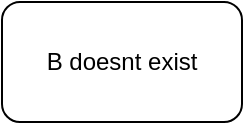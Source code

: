 <mxfile version="26.0.6" pages="10">
  <diagram name="Page-1" id="oUFCUAXtyh-3c4heNjrQ">
    <mxGraphModel dx="1306" dy="825" grid="1" gridSize="10" guides="1" tooltips="1" connect="1" arrows="1" fold="1" page="1" pageScale="1" pageWidth="850" pageHeight="1100" math="0" shadow="0">
      <root>
        <mxCell id="0" />
        <mxCell id="1" parent="0" />
        <mxCell id="z2Hsu4wqIuIydClesxZg-1" value="B doesnt exist" style="rounded=1;whiteSpace=wrap;html=1;" parent="1" vertex="1">
          <mxGeometry x="365" y="20" width="120" height="60" as="geometry" />
        </mxCell>
      </root>
    </mxGraphModel>
  </diagram>
  <diagram id="9jEblYvs36_08u5KtGEu" name="Page-3">
    <mxGraphModel dx="1306" dy="825" grid="1" gridSize="10" guides="1" tooltips="1" connect="1" arrows="1" fold="1" page="1" pageScale="1" pageWidth="850" pageHeight="1100" math="0" shadow="0">
      <root>
        <mxCell id="0" />
        <mxCell id="1" parent="0" />
        <mxCell id="Q7NPrgNU4ksKm9Vl4Wgj-1" value="" style="edgeStyle=orthogonalEdgeStyle;rounded=0;orthogonalLoop=1;jettySize=auto;html=1;" edge="1" parent="1" source="Q7NPrgNU4ksKm9Vl4Wgj-2" target="Q7NPrgNU4ksKm9Vl4Wgj-8">
          <mxGeometry relative="1" as="geometry" />
        </mxCell>
        <mxCell id="Q7NPrgNU4ksKm9Vl4Wgj-2" value="start" style="rounded=1;whiteSpace=wrap;html=1;" vertex="1" parent="1">
          <mxGeometry x="365" y="20" width="120" height="60" as="geometry" />
        </mxCell>
        <mxCell id="Q7NPrgNU4ksKm9Vl4Wgj-3" value="" style="verticalLabelPosition=bottom;verticalAlign=top;html=1;shape=card;whiteSpace=wrap;size=20;arcSize=12;" vertex="1" parent="1">
          <mxGeometry x="370" y="150" width="100" height="50" as="geometry" />
        </mxCell>
        <mxCell id="Q7NPrgNU4ksKm9Vl4Wgj-4" value="" style="edgeStyle=orthogonalEdgeStyle;rounded=0;orthogonalLoop=1;jettySize=auto;html=1;" edge="1" parent="1" source="Q7NPrgNU4ksKm9Vl4Wgj-5" target="Q7NPrgNU4ksKm9Vl4Wgj-12">
          <mxGeometry relative="1" as="geometry" />
        </mxCell>
        <mxCell id="Q7NPrgNU4ksKm9Vl4Wgj-5" value="" style="strokeWidth=2;html=1;shape=mxgraph.flowchart.document2;whiteSpace=wrap;size=0.25;" vertex="1" parent="1">
          <mxGeometry x="375" y="260" width="90" height="60" as="geometry" />
        </mxCell>
        <mxCell id="Q7NPrgNU4ksKm9Vl4Wgj-6" value="" style="verticalLabelPosition=bottom;verticalAlign=top;html=1;shape=card;whiteSpace=wrap;size=20;arcSize=12;" vertex="1" parent="1">
          <mxGeometry x="370" y="140" width="100" height="60" as="geometry" />
        </mxCell>
        <mxCell id="Q7NPrgNU4ksKm9Vl4Wgj-7" value="" style="edgeStyle=orthogonalEdgeStyle;rounded=0;orthogonalLoop=1;jettySize=auto;html=1;" edge="1" parent="1" source="Q7NPrgNU4ksKm9Vl4Wgj-8" target="Q7NPrgNU4ksKm9Vl4Wgj-5">
          <mxGeometry relative="1" as="geometry" />
        </mxCell>
        <mxCell id="Q7NPrgNU4ksKm9Vl4Wgj-8" value="" style="verticalLabelPosition=bottom;verticalAlign=top;html=1;shape=card;whiteSpace=wrap;size=20;arcSize=12;" vertex="1" parent="1">
          <mxGeometry x="370" y="140" width="100" height="60" as="geometry" />
        </mxCell>
        <mxCell id="Q7NPrgNU4ksKm9Vl4Wgj-9" value="Text" style="text;html=1;align=center;verticalAlign=middle;resizable=0;points=[];autosize=1;strokeColor=none;fillColor=none;" vertex="1" parent="1">
          <mxGeometry x="395" y="160" width="50" height="30" as="geometry" />
        </mxCell>
        <mxCell id="Q7NPrgNU4ksKm9Vl4Wgj-10" value="a,b" style="rounded=0;whiteSpace=wrap;html=1;" vertex="1" parent="1">
          <mxGeometry x="385" y="155" width="70" height="30" as="geometry" />
        </mxCell>
        <mxCell id="Q7NPrgNU4ksKm9Vl4Wgj-11" value="a,b" style="rounded=0;whiteSpace=wrap;html=1;" vertex="1" parent="1">
          <mxGeometry x="385" y="270" width="70" height="30" as="geometry" />
        </mxCell>
        <mxCell id="Q7NPrgNU4ksKm9Vl4Wgj-12" value="End" style="rounded=1;whiteSpace=wrap;html=1;" vertex="1" parent="1">
          <mxGeometry x="360" y="360" width="120" height="60" as="geometry" />
        </mxCell>
      </root>
    </mxGraphModel>
  </diagram>
  <diagram id="4JbuPrR1pd05wv5zg8th" name="Page-4">
    <mxGraphModel dx="1306" dy="825" grid="1" gridSize="10" guides="1" tooltips="1" connect="1" arrows="1" fold="1" page="1" pageScale="1" pageWidth="850" pageHeight="1100" math="0" shadow="0">
      <root>
        <mxCell id="0" />
        <mxCell id="1" parent="0" />
        <mxCell id="W-WKiRNF_GDvo_1qhWfM-1" value="" style="edgeStyle=orthogonalEdgeStyle;rounded=0;orthogonalLoop=1;jettySize=auto;html=1;" edge="1" parent="1" source="W-WKiRNF_GDvo_1qhWfM-2" target="W-WKiRNF_GDvo_1qhWfM-8">
          <mxGeometry relative="1" as="geometry" />
        </mxCell>
        <mxCell id="W-WKiRNF_GDvo_1qhWfM-2" value="start" style="rounded=1;whiteSpace=wrap;html=1;" vertex="1" parent="1">
          <mxGeometry x="368" y="200" width="120" height="60" as="geometry" />
        </mxCell>
        <mxCell id="W-WKiRNF_GDvo_1qhWfM-3" value="" style="verticalLabelPosition=bottom;verticalAlign=top;html=1;shape=card;whiteSpace=wrap;size=20;arcSize=12;" vertex="1" parent="1">
          <mxGeometry x="373" y="330" width="100" height="50" as="geometry" />
        </mxCell>
        <mxCell id="W-WKiRNF_GDvo_1qhWfM-4" value="" style="edgeStyle=orthogonalEdgeStyle;rounded=0;orthogonalLoop=1;jettySize=auto;html=1;" edge="1" parent="1" source="W-WKiRNF_GDvo_1qhWfM-5" target="W-WKiRNF_GDvo_1qhWfM-12">
          <mxGeometry relative="1" as="geometry" />
        </mxCell>
        <mxCell id="W-WKiRNF_GDvo_1qhWfM-5" value="" style="strokeWidth=2;html=1;shape=mxgraph.flowchart.document2;whiteSpace=wrap;size=0.25;" vertex="1" parent="1">
          <mxGeometry x="378" y="440" width="90" height="60" as="geometry" />
        </mxCell>
        <mxCell id="W-WKiRNF_GDvo_1qhWfM-6" value="" style="verticalLabelPosition=bottom;verticalAlign=top;html=1;shape=card;whiteSpace=wrap;size=20;arcSize=12;" vertex="1" parent="1">
          <mxGeometry x="373" y="320" width="100" height="60" as="geometry" />
        </mxCell>
        <mxCell id="W-WKiRNF_GDvo_1qhWfM-7" value="" style="edgeStyle=orthogonalEdgeStyle;rounded=0;orthogonalLoop=1;jettySize=auto;html=1;" edge="1" parent="1" source="W-WKiRNF_GDvo_1qhWfM-8" target="W-WKiRNF_GDvo_1qhWfM-5">
          <mxGeometry relative="1" as="geometry" />
        </mxCell>
        <mxCell id="W-WKiRNF_GDvo_1qhWfM-8" value="" style="verticalLabelPosition=bottom;verticalAlign=top;html=1;shape=card;whiteSpace=wrap;size=20;arcSize=12;" vertex="1" parent="1">
          <mxGeometry x="373" y="320" width="100" height="60" as="geometry" />
        </mxCell>
        <mxCell id="W-WKiRNF_GDvo_1qhWfM-9" value="Text" style="text;html=1;align=center;verticalAlign=middle;resizable=0;points=[];autosize=1;strokeColor=none;fillColor=none;" vertex="1" parent="1">
          <mxGeometry x="398" y="340" width="50" height="30" as="geometry" />
        </mxCell>
        <mxCell id="W-WKiRNF_GDvo_1qhWfM-10" value="a,b" style="rounded=0;whiteSpace=wrap;html=1;" vertex="1" parent="1">
          <mxGeometry x="388" y="335" width="70" height="30" as="geometry" />
        </mxCell>
        <mxCell id="W-WKiRNF_GDvo_1qhWfM-11" value="b,a" style="rounded=0;whiteSpace=wrap;html=1;" vertex="1" parent="1">
          <mxGeometry x="388" y="450" width="70" height="30" as="geometry" />
        </mxCell>
        <mxCell id="W-WKiRNF_GDvo_1qhWfM-12" value="End" style="rounded=1;whiteSpace=wrap;html=1;" vertex="1" parent="1">
          <mxGeometry x="363" y="540" width="120" height="60" as="geometry" />
        </mxCell>
      </root>
    </mxGraphModel>
  </diagram>
  <diagram id="GvQT1lq0LYt9thMBJvjV" name="Page-5">
    <mxGraphModel dx="1306" dy="825" grid="1" gridSize="10" guides="1" tooltips="1" connect="1" arrows="1" fold="1" page="1" pageScale="1" pageWidth="850" pageHeight="1100" math="0" shadow="0">
      <root>
        <mxCell id="0" />
        <mxCell id="1" parent="0" />
        <mxCell id="qViDyqzQ3LAidhZj8eHh-1" value="" style="edgeStyle=orthogonalEdgeStyle;rounded=0;orthogonalLoop=1;jettySize=auto;html=1;" edge="1" parent="1" source="qViDyqzQ3LAidhZj8eHh-2" target="qViDyqzQ3LAidhZj8eHh-8">
          <mxGeometry relative="1" as="geometry" />
        </mxCell>
        <mxCell id="qViDyqzQ3LAidhZj8eHh-2" value="start" style="rounded=1;whiteSpace=wrap;html=1;" vertex="1" parent="1">
          <mxGeometry x="368" y="200" width="120" height="60" as="geometry" />
        </mxCell>
        <mxCell id="qViDyqzQ3LAidhZj8eHh-3" value="" style="verticalLabelPosition=bottom;verticalAlign=top;html=1;shape=card;whiteSpace=wrap;size=20;arcSize=12;" vertex="1" parent="1">
          <mxGeometry x="373" y="330" width="100" height="50" as="geometry" />
        </mxCell>
        <mxCell id="qViDyqzQ3LAidhZj8eHh-4" value="" style="edgeStyle=orthogonalEdgeStyle;rounded=0;orthogonalLoop=1;jettySize=auto;html=1;" edge="1" parent="1" source="qViDyqzQ3LAidhZj8eHh-5" target="qViDyqzQ3LAidhZj8eHh-12">
          <mxGeometry relative="1" as="geometry" />
        </mxCell>
        <mxCell id="qViDyqzQ3LAidhZj8eHh-5" value="" style="strokeWidth=2;html=1;shape=mxgraph.flowchart.document2;whiteSpace=wrap;size=0.25;" vertex="1" parent="1">
          <mxGeometry x="378" y="440" width="90" height="60" as="geometry" />
        </mxCell>
        <mxCell id="qViDyqzQ3LAidhZj8eHh-6" value="" style="verticalLabelPosition=bottom;verticalAlign=top;html=1;shape=card;whiteSpace=wrap;size=20;arcSize=12;" vertex="1" parent="1">
          <mxGeometry x="373" y="320" width="100" height="60" as="geometry" />
        </mxCell>
        <mxCell id="qViDyqzQ3LAidhZj8eHh-7" value="" style="edgeStyle=orthogonalEdgeStyle;rounded=0;orthogonalLoop=1;jettySize=auto;html=1;" edge="1" parent="1" source="qViDyqzQ3LAidhZj8eHh-8" target="qViDyqzQ3LAidhZj8eHh-5">
          <mxGeometry relative="1" as="geometry" />
        </mxCell>
        <mxCell id="qViDyqzQ3LAidhZj8eHh-8" value="" style="verticalLabelPosition=bottom;verticalAlign=top;html=1;shape=card;whiteSpace=wrap;size=20;arcSize=12;" vertex="1" parent="1">
          <mxGeometry x="373" y="320" width="100" height="60" as="geometry" />
        </mxCell>
        <mxCell id="qViDyqzQ3LAidhZj8eHh-9" value="Text" style="text;html=1;align=center;verticalAlign=middle;resizable=0;points=[];autosize=1;strokeColor=none;fillColor=none;" vertex="1" parent="1">
          <mxGeometry x="398" y="340" width="50" height="30" as="geometry" />
        </mxCell>
        <mxCell id="qViDyqzQ3LAidhZj8eHh-10" value="a,b" style="rounded=0;whiteSpace=wrap;html=1;" vertex="1" parent="1">
          <mxGeometry x="388" y="335" width="70" height="30" as="geometry" />
        </mxCell>
        <mxCell id="qViDyqzQ3LAidhZj8eHh-11" value="b" style="rounded=0;whiteSpace=wrap;html=1;" vertex="1" parent="1">
          <mxGeometry x="388" y="450" width="70" height="30" as="geometry" />
        </mxCell>
        <mxCell id="qViDyqzQ3LAidhZj8eHh-12" value="End" style="rounded=1;whiteSpace=wrap;html=1;" vertex="1" parent="1">
          <mxGeometry x="363" y="540" width="120" height="60" as="geometry" />
        </mxCell>
      </root>
    </mxGraphModel>
  </diagram>
  <diagram id="-NndUEOaS4jyYhjh6UHw" name="Page-6">
    <mxGraphModel dx="1306" dy="825" grid="1" gridSize="10" guides="1" tooltips="1" connect="1" arrows="1" fold="1" page="1" pageScale="1" pageWidth="850" pageHeight="1100" math="0" shadow="0">
      <root>
        <mxCell id="0" />
        <mxCell id="1" parent="0" />
        <mxCell id="73eROS-KfsjQNuHYlvPl-1" value="" style="edgeStyle=orthogonalEdgeStyle;rounded=0;orthogonalLoop=1;jettySize=auto;html=1;" edge="1" parent="1" source="73eROS-KfsjQNuHYlvPl-2" target="73eROS-KfsjQNuHYlvPl-8">
          <mxGeometry relative="1" as="geometry" />
        </mxCell>
        <mxCell id="73eROS-KfsjQNuHYlvPl-2" value="start" style="rounded=1;whiteSpace=wrap;html=1;" vertex="1" parent="1">
          <mxGeometry x="368" y="200" width="120" height="60" as="geometry" />
        </mxCell>
        <mxCell id="73eROS-KfsjQNuHYlvPl-3" value="" style="verticalLabelPosition=bottom;verticalAlign=top;html=1;shape=card;whiteSpace=wrap;size=20;arcSize=12;" vertex="1" parent="1">
          <mxGeometry x="373" y="330" width="100" height="50" as="geometry" />
        </mxCell>
        <mxCell id="73eROS-KfsjQNuHYlvPl-4" value="" style="edgeStyle=orthogonalEdgeStyle;rounded=0;orthogonalLoop=1;jettySize=auto;html=1;" edge="1" parent="1" source="73eROS-KfsjQNuHYlvPl-5" target="73eROS-KfsjQNuHYlvPl-12">
          <mxGeometry relative="1" as="geometry" />
        </mxCell>
        <mxCell id="73eROS-KfsjQNuHYlvPl-5" value="" style="strokeWidth=2;html=1;shape=mxgraph.flowchart.document2;whiteSpace=wrap;size=0.25;" vertex="1" parent="1">
          <mxGeometry x="378" y="440" width="90" height="60" as="geometry" />
        </mxCell>
        <mxCell id="73eROS-KfsjQNuHYlvPl-6" value="" style="verticalLabelPosition=bottom;verticalAlign=top;html=1;shape=card;whiteSpace=wrap;size=20;arcSize=12;" vertex="1" parent="1">
          <mxGeometry x="373" y="320" width="100" height="60" as="geometry" />
        </mxCell>
        <mxCell id="73eROS-KfsjQNuHYlvPl-7" value="" style="edgeStyle=orthogonalEdgeStyle;rounded=0;orthogonalLoop=1;jettySize=auto;html=1;" edge="1" parent="1" source="73eROS-KfsjQNuHYlvPl-8" target="73eROS-KfsjQNuHYlvPl-5">
          <mxGeometry relative="1" as="geometry" />
        </mxCell>
        <mxCell id="73eROS-KfsjQNuHYlvPl-8" value="" style="verticalLabelPosition=bottom;verticalAlign=top;html=1;shape=card;whiteSpace=wrap;size=20;arcSize=12;" vertex="1" parent="1">
          <mxGeometry x="373" y="320" width="100" height="60" as="geometry" />
        </mxCell>
        <mxCell id="73eROS-KfsjQNuHYlvPl-9" value="Text" style="text;html=1;align=center;verticalAlign=middle;resizable=0;points=[];autosize=1;strokeColor=none;fillColor=none;" vertex="1" parent="1">
          <mxGeometry x="398" y="340" width="50" height="30" as="geometry" />
        </mxCell>
        <mxCell id="73eROS-KfsjQNuHYlvPl-10" value="a,b" style="rounded=0;whiteSpace=wrap;html=1;" vertex="1" parent="1">
          <mxGeometry x="388" y="335" width="70" height="30" as="geometry" />
        </mxCell>
        <mxCell id="73eROS-KfsjQNuHYlvPl-11" value="a" style="rounded=0;whiteSpace=wrap;html=1;" vertex="1" parent="1">
          <mxGeometry x="388" y="450" width="70" height="30" as="geometry" />
        </mxCell>
        <mxCell id="73eROS-KfsjQNuHYlvPl-12" value="End" style="rounded=1;whiteSpace=wrap;html=1;" vertex="1" parent="1">
          <mxGeometry x="363" y="540" width="120" height="60" as="geometry" />
        </mxCell>
      </root>
    </mxGraphModel>
  </diagram>
  <diagram id="4ujkOkZ8ygEaf-BA5FmR" name="Page-7">
    <mxGraphModel dx="1306" dy="825" grid="1" gridSize="10" guides="1" tooltips="1" connect="1" arrows="1" fold="1" page="1" pageScale="1" pageWidth="850" pageHeight="1100" math="0" shadow="0">
      <root>
        <mxCell id="0" />
        <mxCell id="1" parent="0" />
        <mxCell id="aJUoEN2y6bJGBYVNGI-g-1" value="" style="edgeStyle=orthogonalEdgeStyle;rounded=0;orthogonalLoop=1;jettySize=auto;html=1;" edge="1" parent="1" source="aJUoEN2y6bJGBYVNGI-g-2" target="aJUoEN2y6bJGBYVNGI-g-8">
          <mxGeometry relative="1" as="geometry" />
        </mxCell>
        <mxCell id="aJUoEN2y6bJGBYVNGI-g-2" value="start" style="rounded=1;whiteSpace=wrap;html=1;" vertex="1" parent="1">
          <mxGeometry x="368" y="200" width="120" height="60" as="geometry" />
        </mxCell>
        <mxCell id="aJUoEN2y6bJGBYVNGI-g-3" value="" style="verticalLabelPosition=bottom;verticalAlign=top;html=1;shape=card;whiteSpace=wrap;size=20;arcSize=12;" vertex="1" parent="1">
          <mxGeometry x="373" y="330" width="100" height="50" as="geometry" />
        </mxCell>
        <mxCell id="aJUoEN2y6bJGBYVNGI-g-4" value="" style="edgeStyle=orthogonalEdgeStyle;rounded=0;orthogonalLoop=1;jettySize=auto;html=1;exitX=0.5;exitY=0.833;exitDx=0;exitDy=0;exitPerimeter=0;" edge="1" parent="1" source="aJUoEN2y6bJGBYVNGI-g-5" target="aJUoEN2y6bJGBYVNGI-g-12">
          <mxGeometry relative="1" as="geometry">
            <mxPoint x="421" y="780" as="sourcePoint" />
          </mxGeometry>
        </mxCell>
        <mxCell id="aJUoEN2y6bJGBYVNGI-g-5" value="" style="strokeWidth=2;html=1;shape=mxgraph.flowchart.document2;whiteSpace=wrap;size=0.25;" vertex="1" parent="1">
          <mxGeometry x="378" y="440" width="90" height="60" as="geometry" />
        </mxCell>
        <mxCell id="aJUoEN2y6bJGBYVNGI-g-6" value="" style="verticalLabelPosition=bottom;verticalAlign=top;html=1;shape=card;whiteSpace=wrap;size=20;arcSize=12;" vertex="1" parent="1">
          <mxGeometry x="373" y="320" width="100" height="60" as="geometry" />
        </mxCell>
        <mxCell id="aJUoEN2y6bJGBYVNGI-g-7" value="" style="edgeStyle=orthogonalEdgeStyle;rounded=0;orthogonalLoop=1;jettySize=auto;html=1;" edge="1" parent="1" source="aJUoEN2y6bJGBYVNGI-g-8" target="aJUoEN2y6bJGBYVNGI-g-5">
          <mxGeometry relative="1" as="geometry" />
        </mxCell>
        <mxCell id="aJUoEN2y6bJGBYVNGI-g-8" value="" style="verticalLabelPosition=bottom;verticalAlign=top;html=1;shape=card;whiteSpace=wrap;size=20;arcSize=12;" vertex="1" parent="1">
          <mxGeometry x="373" y="320" width="100" height="60" as="geometry" />
        </mxCell>
        <mxCell id="aJUoEN2y6bJGBYVNGI-g-9" value="Text" style="text;html=1;align=center;verticalAlign=middle;resizable=0;points=[];autosize=1;strokeColor=none;fillColor=none;" vertex="1" parent="1">
          <mxGeometry x="398" y="340" width="50" height="30" as="geometry" />
        </mxCell>
        <mxCell id="aJUoEN2y6bJGBYVNGI-g-10" value="b" style="rounded=0;whiteSpace=wrap;html=1;" vertex="1" parent="1">
          <mxGeometry x="388" y="335" width="70" height="30" as="geometry" />
        </mxCell>
        <mxCell id="aJUoEN2y6bJGBYVNGI-g-11" value="b,b,b" style="rounded=0;whiteSpace=wrap;html=1;" vertex="1" parent="1">
          <mxGeometry x="388" y="450" width="70" height="30" as="geometry" />
        </mxCell>
        <mxCell id="aJUoEN2y6bJGBYVNGI-g-12" value="End" style="rounded=1;whiteSpace=wrap;html=1;" vertex="1" parent="1">
          <mxGeometry x="365" y="550" width="120" height="60" as="geometry" />
        </mxCell>
      </root>
    </mxGraphModel>
  </diagram>
  <diagram id="MXFx503gXQtNz1Wvn-BY" name="Page-8">
    <mxGraphModel dx="1306" dy="825" grid="1" gridSize="10" guides="1" tooltips="1" connect="1" arrows="1" fold="1" page="1" pageScale="1" pageWidth="850" pageHeight="1100" math="0" shadow="0">
      <root>
        <mxCell id="0" />
        <mxCell id="1" parent="0" />
        <mxCell id="VPYCrDR8VK9sBtl6BAW--1" value="" style="shape=document;whiteSpace=wrap;html=1;boundedLbl=1;" vertex="1" parent="1">
          <mxGeometry x="360" y="240" width="120" height="80" as="geometry" />
        </mxCell>
        <mxCell id="VPYCrDR8VK9sBtl6BAW--2" value="&quot;15&quot;,32" style="text;strokeColor=none;align=center;fillColor=none;html=1;verticalAlign=middle;whiteSpace=wrap;rounded=0;" vertex="1" parent="1">
          <mxGeometry x="390" y="260" width="60" height="30" as="geometry" />
        </mxCell>
        <mxCell id="VPYCrDR8VK9sBtl6BAW--3" value="" style="shape=document;whiteSpace=wrap;html=1;boundedLbl=1;" vertex="1" parent="1">
          <mxGeometry x="360" y="370" width="120" height="80" as="geometry" />
        </mxCell>
        <mxCell id="VPYCrDR8VK9sBtl6BAW--4" value="1,32" style="text;strokeColor=none;align=center;fillColor=none;html=1;verticalAlign=middle;whiteSpace=wrap;rounded=0;" vertex="1" parent="1">
          <mxGeometry x="390" y="390" width="60" height="30" as="geometry" />
        </mxCell>
        <mxCell id="VPYCrDR8VK9sBtl6BAW--5" value="" style="endArrow=classic;html=1;rounded=0;" edge="1" parent="1">
          <mxGeometry width="50" height="50" relative="1" as="geometry">
            <mxPoint x="200" y="280" as="sourcePoint" />
            <mxPoint x="290" y="280" as="targetPoint" />
          </mxGeometry>
        </mxCell>
        <mxCell id="VPYCrDR8VK9sBtl6BAW--6" value="1" style="text;strokeColor=none;align=center;fillColor=none;html=1;verticalAlign=middle;whiteSpace=wrap;rounded=0;fontSize=23;" vertex="1" parent="1">
          <mxGeometry x="140" y="265" width="60" height="30" as="geometry" />
        </mxCell>
        <mxCell id="VPYCrDR8VK9sBtl6BAW--7" value="1" style="text;strokeColor=none;align=center;fillColor=none;html=1;verticalAlign=middle;whiteSpace=wrap;rounded=0;fontSize=23;" vertex="1" parent="1">
          <mxGeometry x="140" y="390" width="60" height="30" as="geometry" />
        </mxCell>
        <mxCell id="VPYCrDR8VK9sBtl6BAW--8" value="" style="endArrow=classic;html=1;rounded=0;" edge="1" parent="1">
          <mxGeometry width="50" height="50" relative="1" as="geometry">
            <mxPoint x="200" y="404.5" as="sourcePoint" />
            <mxPoint x="290" y="404.5" as="targetPoint" />
          </mxGeometry>
        </mxCell>
      </root>
    </mxGraphModel>
  </diagram>
  <diagram id="M__L4NLTKzWDNXJKBg6J" name="Page-9">
    <mxGraphModel dx="1306" dy="825" grid="1" gridSize="10" guides="1" tooltips="1" connect="1" arrows="1" fold="1" page="1" pageScale="1" pageWidth="850" pageHeight="1100" math="0" shadow="0">
      <root>
        <mxCell id="0" />
        <mxCell id="1" parent="0" />
        <mxCell id="N47B7sOQvEutrvXWtpZi-1" value="" style="edgeStyle=orthogonalEdgeStyle;rounded=0;orthogonalLoop=1;jettySize=auto;html=1;" edge="1" parent="1" source="N47B7sOQvEutrvXWtpZi-2" target="N47B7sOQvEutrvXWtpZi-8">
          <mxGeometry relative="1" as="geometry" />
        </mxCell>
        <mxCell id="N47B7sOQvEutrvXWtpZi-2" value="start" style="rounded=1;whiteSpace=wrap;html=1;" vertex="1" parent="1">
          <mxGeometry x="367" y="80" width="120" height="60" as="geometry" />
        </mxCell>
        <mxCell id="N47B7sOQvEutrvXWtpZi-3" value="" style="verticalLabelPosition=bottom;verticalAlign=top;html=1;shape=card;whiteSpace=wrap;size=20;arcSize=12;" vertex="1" parent="1">
          <mxGeometry x="372" y="210" width="100" height="50" as="geometry" />
        </mxCell>
        <mxCell id="N47B7sOQvEutrvXWtpZi-15" value="" style="edgeStyle=orthogonalEdgeStyle;rounded=0;orthogonalLoop=1;jettySize=auto;html=1;" edge="1" parent="1" source="N47B7sOQvEutrvXWtpZi-5" target="N47B7sOQvEutrvXWtpZi-13">
          <mxGeometry relative="1" as="geometry" />
        </mxCell>
        <mxCell id="N47B7sOQvEutrvXWtpZi-5" value="a+b+c" style="strokeWidth=2;html=1;shape=mxgraph.flowchart.document2;whiteSpace=wrap;size=0.25;" vertex="1" parent="1">
          <mxGeometry x="377" y="320" width="90" height="60" as="geometry" />
        </mxCell>
        <mxCell id="N47B7sOQvEutrvXWtpZi-6" value="" style="verticalLabelPosition=bottom;verticalAlign=top;html=1;shape=card;whiteSpace=wrap;size=20;arcSize=12;" vertex="1" parent="1">
          <mxGeometry x="372" y="200" width="100" height="60" as="geometry" />
        </mxCell>
        <mxCell id="N47B7sOQvEutrvXWtpZi-7" value="" style="edgeStyle=orthogonalEdgeStyle;rounded=0;orthogonalLoop=1;jettySize=auto;html=1;" edge="1" parent="1" source="N47B7sOQvEutrvXWtpZi-8" target="N47B7sOQvEutrvXWtpZi-5">
          <mxGeometry relative="1" as="geometry" />
        </mxCell>
        <mxCell id="N47B7sOQvEutrvXWtpZi-8" value="" style="verticalLabelPosition=bottom;verticalAlign=top;html=1;shape=card;whiteSpace=wrap;size=20;arcSize=12;" vertex="1" parent="1">
          <mxGeometry x="372" y="200" width="100" height="60" as="geometry" />
        </mxCell>
        <mxCell id="N47B7sOQvEutrvXWtpZi-10" value="b" style="rounded=0;whiteSpace=wrap;html=1;" vertex="1" parent="1">
          <mxGeometry x="387" y="445" width="70" height="30" as="geometry" />
        </mxCell>
        <mxCell id="N47B7sOQvEutrvXWtpZi-11" value="a,b,c" style="rounded=0;whiteSpace=wrap;html=1;" vertex="1" parent="1">
          <mxGeometry x="387" y="215" width="70" height="30" as="geometry" />
        </mxCell>
        <mxCell id="N47B7sOQvEutrvXWtpZi-12" value="End" style="rounded=1;whiteSpace=wrap;html=1;" vertex="1" parent="1">
          <mxGeometry x="362" y="540" width="120" height="60" as="geometry" />
        </mxCell>
        <mxCell id="N47B7sOQvEutrvXWtpZi-16" style="edgeStyle=orthogonalEdgeStyle;rounded=0;orthogonalLoop=1;jettySize=auto;html=1;" edge="1" parent="1" source="N47B7sOQvEutrvXWtpZi-13" target="N47B7sOQvEutrvXWtpZi-12">
          <mxGeometry relative="1" as="geometry" />
        </mxCell>
        <mxCell id="N47B7sOQvEutrvXWtpZi-13" value="(a+b+c)/3" style="strokeWidth=2;html=1;shape=mxgraph.flowchart.document2;whiteSpace=wrap;size=0.25;" vertex="1" parent="1">
          <mxGeometry x="377" y="430" width="90" height="60" as="geometry" />
        </mxCell>
      </root>
    </mxGraphModel>
  </diagram>
  <diagram id="IShIE8sm1Nz16HbQYt3X" name="Page-10">
    <mxGraphModel dx="1306" dy="825" grid="1" gridSize="10" guides="1" tooltips="1" connect="1" arrows="1" fold="1" page="1" pageScale="1" pageWidth="850" pageHeight="1100" math="0" shadow="0">
      <root>
        <mxCell id="0" />
        <mxCell id="1" parent="0" />
        <mxCell id="9WZlocQL-FLnp4hCWlA9-1" value="" style="edgeStyle=orthogonalEdgeStyle;rounded=0;orthogonalLoop=1;jettySize=auto;html=1;" edge="1" parent="1" source="9WZlocQL-FLnp4hCWlA9-2" target="9WZlocQL-FLnp4hCWlA9-8">
          <mxGeometry relative="1" as="geometry" />
        </mxCell>
        <mxCell id="9WZlocQL-FLnp4hCWlA9-2" value="start" style="rounded=1;whiteSpace=wrap;html=1;" vertex="1" parent="1">
          <mxGeometry x="367" y="80" width="120" height="60" as="geometry" />
        </mxCell>
        <mxCell id="9WZlocQL-FLnp4hCWlA9-3" value="" style="verticalLabelPosition=bottom;verticalAlign=top;html=1;shape=card;whiteSpace=wrap;size=20;arcSize=12;" vertex="1" parent="1">
          <mxGeometry x="372" y="210" width="100" height="50" as="geometry" />
        </mxCell>
        <mxCell id="9WZlocQL-FLnp4hCWlA9-4" value="" style="edgeStyle=orthogonalEdgeStyle;rounded=0;orthogonalLoop=1;jettySize=auto;html=1;" edge="1" parent="1" source="9WZlocQL-FLnp4hCWlA9-5" target="9WZlocQL-FLnp4hCWlA9-13">
          <mxGeometry relative="1" as="geometry" />
        </mxCell>
        <mxCell id="9WZlocQL-FLnp4hCWlA9-5" value="a*b" style="strokeWidth=2;html=1;shape=mxgraph.flowchart.document2;whiteSpace=wrap;size=0.25;" vertex="1" parent="1">
          <mxGeometry x="377" y="320" width="90" height="60" as="geometry" />
        </mxCell>
        <mxCell id="9WZlocQL-FLnp4hCWlA9-6" value="" style="verticalLabelPosition=bottom;verticalAlign=top;html=1;shape=card;whiteSpace=wrap;size=20;arcSize=12;" vertex="1" parent="1">
          <mxGeometry x="372" y="200" width="100" height="60" as="geometry" />
        </mxCell>
        <mxCell id="9WZlocQL-FLnp4hCWlA9-7" value="" style="edgeStyle=orthogonalEdgeStyle;rounded=0;orthogonalLoop=1;jettySize=auto;html=1;" edge="1" parent="1" source="9WZlocQL-FLnp4hCWlA9-8" target="9WZlocQL-FLnp4hCWlA9-5">
          <mxGeometry relative="1" as="geometry" />
        </mxCell>
        <mxCell id="9WZlocQL-FLnp4hCWlA9-8" value="" style="verticalLabelPosition=bottom;verticalAlign=top;html=1;shape=card;whiteSpace=wrap;size=20;arcSize=12;" vertex="1" parent="1">
          <mxGeometry x="372" y="200" width="100" height="60" as="geometry" />
        </mxCell>
        <mxCell id="9WZlocQL-FLnp4hCWlA9-9" value="b" style="rounded=0;whiteSpace=wrap;html=1;" vertex="1" parent="1">
          <mxGeometry x="387" y="445" width="70" height="30" as="geometry" />
        </mxCell>
        <mxCell id="9WZlocQL-FLnp4hCWlA9-10" value="a,b" style="rounded=0;whiteSpace=wrap;html=1;" vertex="1" parent="1">
          <mxGeometry x="387" y="215" width="70" height="30" as="geometry" />
        </mxCell>
        <mxCell id="9WZlocQL-FLnp4hCWlA9-11" value="End" style="rounded=1;whiteSpace=wrap;html=1;" vertex="1" parent="1">
          <mxGeometry x="362" y="540" width="120" height="60" as="geometry" />
        </mxCell>
        <mxCell id="9WZlocQL-FLnp4hCWlA9-12" style="edgeStyle=orthogonalEdgeStyle;rounded=0;orthogonalLoop=1;jettySize=auto;html=1;" edge="1" parent="1" source="9WZlocQL-FLnp4hCWlA9-13" target="9WZlocQL-FLnp4hCWlA9-11">
          <mxGeometry relative="1" as="geometry" />
        </mxCell>
        <mxCell id="9WZlocQL-FLnp4hCWlA9-13" value="(a+b)*2" style="strokeWidth=2;html=1;shape=mxgraph.flowchart.document2;whiteSpace=wrap;size=0.25;" vertex="1" parent="1">
          <mxGeometry x="377" y="430" width="90" height="60" as="geometry" />
        </mxCell>
      </root>
    </mxGraphModel>
  </diagram>
  <diagram id="JHdb6ri1R1WroyEmkXz-" name="Page-11">
    <mxGraphModel dx="1306" dy="825" grid="1" gridSize="10" guides="1" tooltips="1" connect="1" arrows="1" fold="1" page="1" pageScale="1" pageWidth="850" pageHeight="1100" math="0" shadow="0">
      <root>
        <mxCell id="0" />
        <mxCell id="1" parent="0" />
        <mxCell id="Zm1BTjPn4TYF6QB4sssj-1" value="" style="edgeStyle=orthogonalEdgeStyle;rounded=0;orthogonalLoop=1;jettySize=auto;html=1;" edge="1" parent="1" source="Zm1BTjPn4TYF6QB4sssj-2" target="Zm1BTjPn4TYF6QB4sssj-8">
          <mxGeometry relative="1" as="geometry" />
        </mxCell>
        <mxCell id="Zm1BTjPn4TYF6QB4sssj-2" value="start" style="rounded=1;whiteSpace=wrap;html=1;" vertex="1" parent="1">
          <mxGeometry x="367" y="80" width="120" height="60" as="geometry" />
        </mxCell>
        <mxCell id="Zm1BTjPn4TYF6QB4sssj-3" value="" style="verticalLabelPosition=bottom;verticalAlign=top;html=1;shape=card;whiteSpace=wrap;size=20;arcSize=12;" vertex="1" parent="1">
          <mxGeometry x="372" y="210" width="100" height="50" as="geometry" />
        </mxCell>
        <mxCell id="Zm1BTjPn4TYF6QB4sssj-4" value="" style="edgeStyle=orthogonalEdgeStyle;rounded=0;orthogonalLoop=1;jettySize=auto;html=1;exitX=0.5;exitY=1;exitDx=0;exitDy=0;exitPerimeter=0;" edge="1" parent="1" source="Zm1BTjPn4TYF6QB4sssj-8" target="Zm1BTjPn4TYF6QB4sssj-13">
          <mxGeometry relative="1" as="geometry">
            <mxPoint x="422" y="380" as="sourcePoint" />
          </mxGeometry>
        </mxCell>
        <mxCell id="Zm1BTjPn4TYF6QB4sssj-6" value="" style="verticalLabelPosition=bottom;verticalAlign=top;html=1;shape=card;whiteSpace=wrap;size=20;arcSize=12;" vertex="1" parent="1">
          <mxGeometry x="372" y="200" width="100" height="60" as="geometry" />
        </mxCell>
        <mxCell id="Zm1BTjPn4TYF6QB4sssj-8" value="" style="verticalLabelPosition=bottom;verticalAlign=top;html=1;shape=card;whiteSpace=wrap;size=20;arcSize=12;" vertex="1" parent="1">
          <mxGeometry x="372" y="200" width="100" height="60" as="geometry" />
        </mxCell>
        <mxCell id="Zm1BTjPn4TYF6QB4sssj-9" value="b" style="rounded=0;whiteSpace=wrap;html=1;" vertex="1" parent="1">
          <mxGeometry x="387" y="445" width="70" height="30" as="geometry" />
        </mxCell>
        <mxCell id="Zm1BTjPn4TYF6QB4sssj-10" value="a,b" style="rounded=0;whiteSpace=wrap;html=1;" vertex="1" parent="1">
          <mxGeometry x="387" y="215" width="70" height="30" as="geometry" />
        </mxCell>
        <mxCell id="Zm1BTjPn4TYF6QB4sssj-11" value="End" style="rounded=1;whiteSpace=wrap;html=1;" vertex="1" parent="1">
          <mxGeometry x="362" y="540" width="120" height="60" as="geometry" />
        </mxCell>
        <mxCell id="Zm1BTjPn4TYF6QB4sssj-12" style="edgeStyle=orthogonalEdgeStyle;rounded=0;orthogonalLoop=1;jettySize=auto;html=1;" edge="1" parent="1" source="Zm1BTjPn4TYF6QB4sssj-13" target="Zm1BTjPn4TYF6QB4sssj-11">
          <mxGeometry relative="1" as="geometry" />
        </mxCell>
        <mxCell id="Zm1BTjPn4TYF6QB4sssj-13" value="(a*0.5)*(a*0.5)*3.14*b" style="strokeWidth=2;html=1;shape=mxgraph.flowchart.document2;whiteSpace=wrap;size=0.25;" vertex="1" parent="1">
          <mxGeometry x="377" y="430" width="90" height="60" as="geometry" />
        </mxCell>
      </root>
    </mxGraphModel>
  </diagram>
</mxfile>
